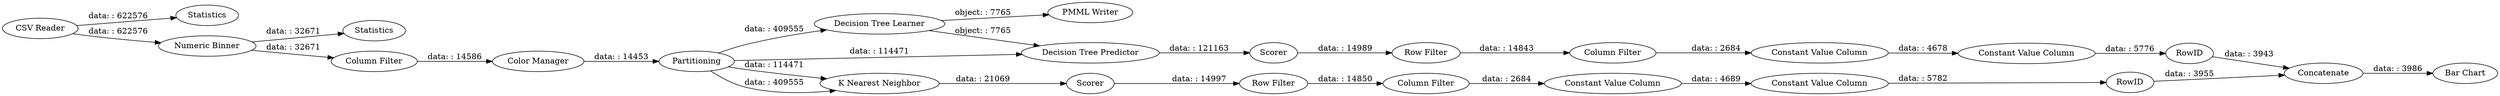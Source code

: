 digraph {
	"-8940170184668430903_293" [label=RowID]
	"-8316917788955290576_10" [label="Decision Tree Learner"]
	"-8940170184668430903_294" [label="Column Filter"]
	"-8940170184668430903_292" [label="Constant Value Column"]
	"-8316917788955290576_300" [label=Concatenate]
	"-8316917788955290576_9" [label=Partitioning]
	"-8316917788955290576_305" [label="Bar Chart"]
	"-8316917788955290576_6" [label=Statistics]
	"-8940170184668430903_290" [label="Constant Value Column"]
	"-8316917788955290576_5" [label=Statistics]
	"-5169050737719845255_292" [label="Constant Value Column"]
	"-8316917788955290576_1" [label="CSV Reader"]
	"-5169050737719845255_293" [label=RowID]
	"-5169050737719845255_303" [label="Row Filter"]
	"-8316917788955290576_7" [label="Column Filter"]
	"-8316917788955290576_4" [label="Numeric Binner"]
	"-8316917788955290576_22" [label="PMML Writer"]
	"-8316917788955290576_8" [label="Color Manager"]
	"-8316917788955290576_11" [label="Decision Tree Predictor"]
	"-8316917788955290576_31" [label=Scorer]
	"-5169050737719845255_294" [label="Column Filter"]
	"-8316917788955290576_21" [label=Scorer]
	"-8940170184668430903_32" [label="Row Filter"]
	"-5169050737719845255_290" [label="Constant Value Column"]
	"-8316917788955290576_30" [label="K Nearest Neighbor"]
	"-5169050737719845255_303" -> "-5169050737719845255_294" [label="data: : 14850"]
	"-8316917788955290576_21" -> "-8940170184668430903_32" [label="data: : 14989"]
	"-8316917788955290576_9" -> "-8316917788955290576_30" [label="data: : 114471"]
	"-8940170184668430903_294" -> "-8940170184668430903_290" [label="data: : 2684"]
	"-8316917788955290576_10" -> "-8316917788955290576_22" [label="object: : 7765"]
	"-8316917788955290576_1" -> "-8316917788955290576_5" [label="data: : 622576"]
	"-8940170184668430903_293" -> "-8316917788955290576_300" [label="data: : 3943"]
	"-8940170184668430903_290" -> "-8940170184668430903_292" [label="data: : 4678"]
	"-8316917788955290576_11" -> "-8316917788955290576_21" [label="data: : 121163"]
	"-8316917788955290576_4" -> "-8316917788955290576_7" [label="data: : 32671"]
	"-8316917788955290576_9" -> "-8316917788955290576_10" [label="data: : 409555"]
	"-8316917788955290576_300" -> "-8316917788955290576_305" [label="data: : 3986"]
	"-8316917788955290576_10" -> "-8316917788955290576_11" [label="object: : 7765"]
	"-8316917788955290576_31" -> "-5169050737719845255_303" [label="data: : 14997"]
	"-8940170184668430903_32" -> "-8940170184668430903_294" [label="data: : 14843"]
	"-5169050737719845255_294" -> "-5169050737719845255_290" [label="data: : 2684"]
	"-5169050737719845255_292" -> "-5169050737719845255_293" [label="data: : 5782"]
	"-5169050737719845255_293" -> "-8316917788955290576_300" [label="data: : 3955"]
	"-8316917788955290576_9" -> "-8316917788955290576_30" [label="data: : 409555"]
	"-8316917788955290576_7" -> "-8316917788955290576_8" [label="data: : 14586"]
	"-5169050737719845255_290" -> "-5169050737719845255_292" [label="data: : 4689"]
	"-8316917788955290576_8" -> "-8316917788955290576_9" [label="data: : 14453"]
	"-8316917788955290576_9" -> "-8316917788955290576_11" [label="data: : 114471"]
	"-8316917788955290576_4" -> "-8316917788955290576_6" [label="data: : 32671"]
	"-8940170184668430903_292" -> "-8940170184668430903_293" [label="data: : 5776"]
	"-8316917788955290576_30" -> "-8316917788955290576_31" [label="data: : 21069"]
	"-8316917788955290576_1" -> "-8316917788955290576_4" [label="data: : 622576"]
	rankdir=LR
}
